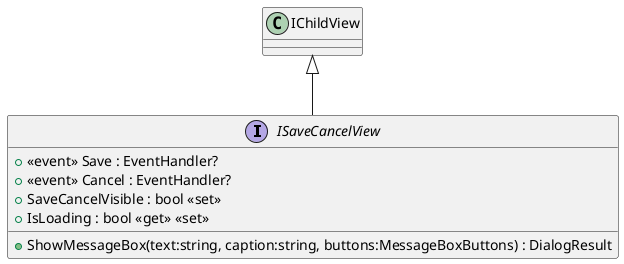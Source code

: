 @startuml
interface ISaveCancelView {
    +  <<event>> Save : EventHandler? 
    +  <<event>> Cancel : EventHandler? 
    + SaveCancelVisible : bool <<set>>
    + IsLoading : bool <<get>> <<set>>
    + ShowMessageBox(text:string, caption:string, buttons:MessageBoxButtons) : DialogResult
}
IChildView <|-- ISaveCancelView
@enduml
